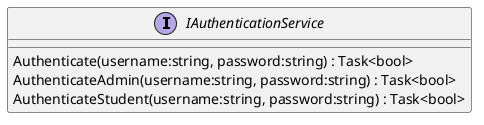 @startuml
interface IAuthenticationService {
    Authenticate(username:string, password:string) : Task<bool>
    AuthenticateAdmin(username:string, password:string) : Task<bool>
    AuthenticateStudent(username:string, password:string) : Task<bool>
}
@enduml
